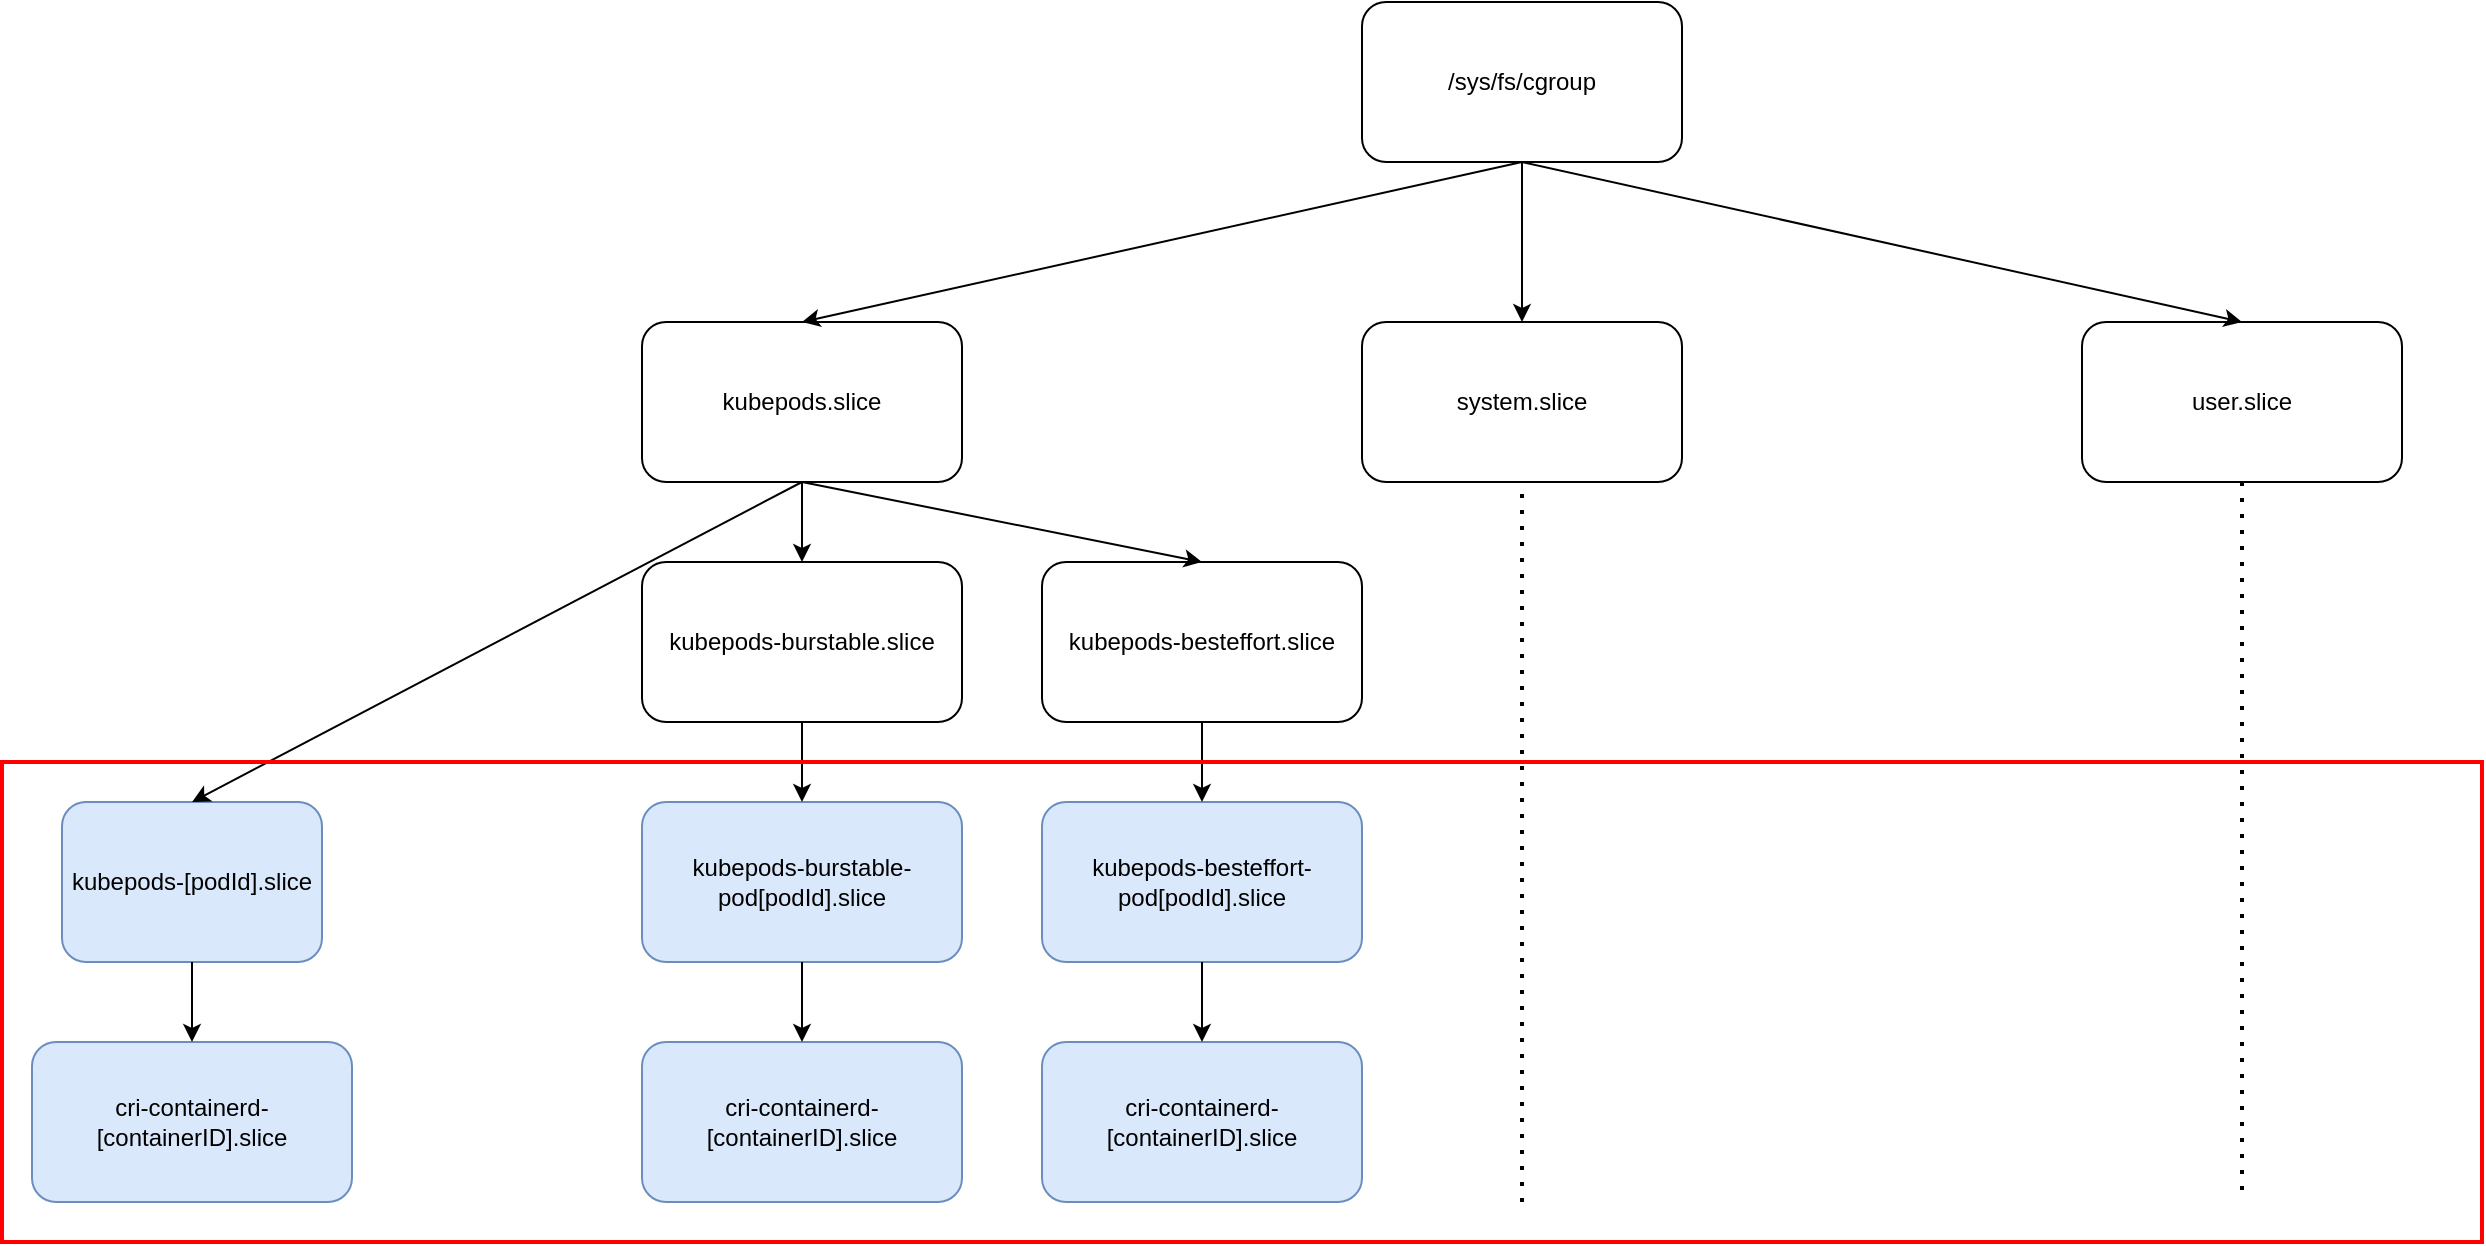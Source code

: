 <mxfile version="26.2.12">
  <diagram name="Page-1" id="VrustT9aQ9iLsQXw1_XP">
    <mxGraphModel dx="2635" dy="1000" grid="1" gridSize="10" guides="1" tooltips="1" connect="1" arrows="1" fold="1" page="1" pageScale="1" pageWidth="850" pageHeight="1100" math="0" shadow="0">
      <root>
        <mxCell id="0" />
        <mxCell id="1" parent="0" />
        <mxCell id="24xS1FKtoK1Pq3YzGILR-1" value="/sys/fs/cgroup" style="rounded=1;whiteSpace=wrap;html=1;" parent="1" vertex="1">
          <mxGeometry x="640" y="40" width="160" height="80" as="geometry" />
        </mxCell>
        <mxCell id="24xS1FKtoK1Pq3YzGILR-4" value="kubepods.slice" style="rounded=1;whiteSpace=wrap;html=1;" parent="1" vertex="1">
          <mxGeometry x="280" y="200" width="160" height="80" as="geometry" />
        </mxCell>
        <mxCell id="24xS1FKtoK1Pq3YzGILR-7" value="kubepods-burstable.slice" style="rounded=1;whiteSpace=wrap;html=1;" parent="1" vertex="1">
          <mxGeometry x="280" y="320" width="160" height="80" as="geometry" />
        </mxCell>
        <mxCell id="24xS1FKtoK1Pq3YzGILR-8" value="kubepods-besteffort.slice" style="rounded=1;whiteSpace=wrap;html=1;" parent="1" vertex="1">
          <mxGeometry x="480" y="320" width="160" height="80" as="geometry" />
        </mxCell>
        <mxCell id="24xS1FKtoK1Pq3YzGILR-9" value="kubepods-burstable-pod[podId].slice" style="rounded=1;whiteSpace=wrap;html=1;fillColor=#dae8fc;strokeColor=#6c8ebf;" parent="1" vertex="1">
          <mxGeometry x="280" y="440" width="160" height="80" as="geometry" />
        </mxCell>
        <mxCell id="24xS1FKtoK1Pq3YzGILR-11" value="kubepods-besteffort-pod[podId].slice" style="rounded=1;whiteSpace=wrap;html=1;fillColor=#dae8fc;strokeColor=#6c8ebf;" parent="1" vertex="1">
          <mxGeometry x="480" y="440" width="160" height="80" as="geometry" />
        </mxCell>
        <mxCell id="24xS1FKtoK1Pq3YzGILR-13" value="cri-containerd-[containerID].slice" style="rounded=1;whiteSpace=wrap;html=1;fillColor=#dae8fc;strokeColor=#6c8ebf;" parent="1" vertex="1">
          <mxGeometry x="280" y="560" width="160" height="80" as="geometry" />
        </mxCell>
        <mxCell id="24xS1FKtoK1Pq3YzGILR-14" value="cri-containerd-[containerID].slice" style="rounded=1;whiteSpace=wrap;html=1;fillColor=#dae8fc;strokeColor=#6c8ebf;" parent="1" vertex="1">
          <mxGeometry x="480" y="560" width="160" height="80" as="geometry" />
        </mxCell>
        <mxCell id="24xS1FKtoK1Pq3YzGILR-15" value="" style="endArrow=classic;html=1;rounded=0;exitX=0.5;exitY=1;exitDx=0;exitDy=0;entryX=0.5;entryY=0;entryDx=0;entryDy=0;" parent="1" source="24xS1FKtoK1Pq3YzGILR-1" target="24xS1FKtoK1Pq3YzGILR-4" edge="1">
          <mxGeometry width="50" height="50" relative="1" as="geometry">
            <mxPoint x="320" y="310" as="sourcePoint" />
            <mxPoint x="370" y="260" as="targetPoint" />
          </mxGeometry>
        </mxCell>
        <mxCell id="24xS1FKtoK1Pq3YzGILR-16" value="" style="endArrow=classic;html=1;rounded=0;exitX=0.5;exitY=1;exitDx=0;exitDy=0;entryX=0.5;entryY=0;entryDx=0;entryDy=0;" parent="1" source="24xS1FKtoK1Pq3YzGILR-4" target="24xS1FKtoK1Pq3YzGILR-7" edge="1">
          <mxGeometry width="50" height="50" relative="1" as="geometry">
            <mxPoint x="320" y="310" as="sourcePoint" />
            <mxPoint x="370" y="260" as="targetPoint" />
          </mxGeometry>
        </mxCell>
        <mxCell id="24xS1FKtoK1Pq3YzGILR-17" value="" style="endArrow=classic;html=1;rounded=0;exitX=0.5;exitY=1;exitDx=0;exitDy=0;entryX=0.5;entryY=0;entryDx=0;entryDy=0;" parent="1" source="24xS1FKtoK1Pq3YzGILR-4" target="24xS1FKtoK1Pq3YzGILR-8" edge="1">
          <mxGeometry width="50" height="50" relative="1" as="geometry">
            <mxPoint x="320" y="310" as="sourcePoint" />
            <mxPoint x="370" y="260" as="targetPoint" />
          </mxGeometry>
        </mxCell>
        <mxCell id="24xS1FKtoK1Pq3YzGILR-18" value="" style="endArrow=classic;html=1;rounded=0;exitX=0.5;exitY=1;exitDx=0;exitDy=0;entryX=0.5;entryY=0;entryDx=0;entryDy=0;" parent="1" source="24xS1FKtoK1Pq3YzGILR-7" target="24xS1FKtoK1Pq3YzGILR-9" edge="1">
          <mxGeometry width="50" height="50" relative="1" as="geometry">
            <mxPoint x="320" y="350" as="sourcePoint" />
            <mxPoint x="370" y="300" as="targetPoint" />
          </mxGeometry>
        </mxCell>
        <mxCell id="24xS1FKtoK1Pq3YzGILR-19" value="" style="endArrow=classic;html=1;rounded=0;exitX=0.5;exitY=1;exitDx=0;exitDy=0;" parent="1" source="24xS1FKtoK1Pq3YzGILR-8" target="24xS1FKtoK1Pq3YzGILR-11" edge="1">
          <mxGeometry width="50" height="50" relative="1" as="geometry">
            <mxPoint x="320" y="400" as="sourcePoint" />
            <mxPoint x="370" y="350" as="targetPoint" />
          </mxGeometry>
        </mxCell>
        <mxCell id="24xS1FKtoK1Pq3YzGILR-20" value="" style="endArrow=classic;html=1;rounded=0;exitX=0.5;exitY=1;exitDx=0;exitDy=0;entryX=0.5;entryY=0;entryDx=0;entryDy=0;" parent="1" source="24xS1FKtoK1Pq3YzGILR-9" target="24xS1FKtoK1Pq3YzGILR-13" edge="1">
          <mxGeometry width="50" height="50" relative="1" as="geometry">
            <mxPoint x="320" y="510" as="sourcePoint" />
            <mxPoint x="370" y="460" as="targetPoint" />
          </mxGeometry>
        </mxCell>
        <mxCell id="24xS1FKtoK1Pq3YzGILR-21" value="" style="endArrow=classic;html=1;rounded=0;exitX=0.5;exitY=1;exitDx=0;exitDy=0;entryX=0.5;entryY=0;entryDx=0;entryDy=0;" parent="1" source="24xS1FKtoK1Pq3YzGILR-11" target="24xS1FKtoK1Pq3YzGILR-14" edge="1">
          <mxGeometry width="50" height="50" relative="1" as="geometry">
            <mxPoint x="320" y="510" as="sourcePoint" />
            <mxPoint x="370" y="460" as="targetPoint" />
          </mxGeometry>
        </mxCell>
        <mxCell id="24xS1FKtoK1Pq3YzGILR-22" value="system.slice" style="rounded=1;whiteSpace=wrap;html=1;" parent="1" vertex="1">
          <mxGeometry x="640" y="200" width="160" height="80" as="geometry" />
        </mxCell>
        <mxCell id="24xS1FKtoK1Pq3YzGILR-23" value="" style="endArrow=classic;html=1;rounded=0;exitX=0.5;exitY=1;exitDx=0;exitDy=0;" parent="1" source="24xS1FKtoK1Pq3YzGILR-1" target="24xS1FKtoK1Pq3YzGILR-22" edge="1">
          <mxGeometry width="50" height="50" relative="1" as="geometry">
            <mxPoint x="820" y="340" as="sourcePoint" />
            <mxPoint x="870" y="290" as="targetPoint" />
          </mxGeometry>
        </mxCell>
        <mxCell id="24xS1FKtoK1Pq3YzGILR-24" value="user.slice" style="rounded=1;whiteSpace=wrap;html=1;" parent="1" vertex="1">
          <mxGeometry x="1000" y="200" width="160" height="80" as="geometry" />
        </mxCell>
        <mxCell id="24xS1FKtoK1Pq3YzGILR-25" value="" style="endArrow=classic;html=1;rounded=0;exitX=0.5;exitY=1;exitDx=0;exitDy=0;entryX=0.5;entryY=0;entryDx=0;entryDy=0;" parent="1" source="24xS1FKtoK1Pq3YzGILR-1" target="24xS1FKtoK1Pq3YzGILR-24" edge="1">
          <mxGeometry width="50" height="50" relative="1" as="geometry">
            <mxPoint x="720" y="330" as="sourcePoint" />
            <mxPoint x="770" y="280" as="targetPoint" />
          </mxGeometry>
        </mxCell>
        <mxCell id="24xS1FKtoK1Pq3YzGILR-26" value="" style="endArrow=none;dashed=1;html=1;dashPattern=1 3;strokeWidth=2;rounded=0;entryX=0.5;entryY=1;entryDx=0;entryDy=0;" parent="1" target="24xS1FKtoK1Pq3YzGILR-22" edge="1">
          <mxGeometry width="50" height="50" relative="1" as="geometry">
            <mxPoint x="720" y="640" as="sourcePoint" />
            <mxPoint x="660" y="380" as="targetPoint" />
          </mxGeometry>
        </mxCell>
        <mxCell id="24xS1FKtoK1Pq3YzGILR-27" value="" style="endArrow=none;dashed=1;html=1;dashPattern=1 3;strokeWidth=2;rounded=0;exitX=0.5;exitY=1;exitDx=0;exitDy=0;" parent="1" source="24xS1FKtoK1Pq3YzGILR-24" edge="1">
          <mxGeometry width="50" height="50" relative="1" as="geometry">
            <mxPoint x="610" y="430" as="sourcePoint" />
            <mxPoint x="1080" y="640" as="targetPoint" />
          </mxGeometry>
        </mxCell>
        <mxCell id="24xS1FKtoK1Pq3YzGILR-28" value="kubepods-[podId].slice" style="rounded=1;whiteSpace=wrap;html=1;fillColor=#dae8fc;strokeColor=#6c8ebf;" parent="1" vertex="1">
          <mxGeometry x="-10" y="440" width="130" height="80" as="geometry" />
        </mxCell>
        <mxCell id="24xS1FKtoK1Pq3YzGILR-29" value="" style="endArrow=classic;html=1;rounded=0;exitX=0.5;exitY=1;exitDx=0;exitDy=0;entryX=0.5;entryY=0;entryDx=0;entryDy=0;" parent="1" source="24xS1FKtoK1Pq3YzGILR-4" target="24xS1FKtoK1Pq3YzGILR-28" edge="1">
          <mxGeometry width="50" height="50" relative="1" as="geometry">
            <mxPoint x="520" y="430" as="sourcePoint" />
            <mxPoint x="570" y="380" as="targetPoint" />
          </mxGeometry>
        </mxCell>
        <mxCell id="u81XuuetXmTG_5yvI7nN-1" value="cri-containerd-[containerID].slice" style="rounded=1;whiteSpace=wrap;html=1;fillColor=#dae8fc;strokeColor=#6c8ebf;" parent="1" vertex="1">
          <mxGeometry x="-25" y="560" width="160" height="80" as="geometry" />
        </mxCell>
        <mxCell id="u81XuuetXmTG_5yvI7nN-2" value="" style="endArrow=classic;html=1;rounded=0;exitX=0.5;exitY=1;exitDx=0;exitDy=0;entryX=0.5;entryY=0;entryDx=0;entryDy=0;" parent="1" source="24xS1FKtoK1Pq3YzGILR-28" target="u81XuuetXmTG_5yvI7nN-1" edge="1">
          <mxGeometry width="50" height="50" relative="1" as="geometry">
            <mxPoint x="340" y="470" as="sourcePoint" />
            <mxPoint x="390" y="420" as="targetPoint" />
          </mxGeometry>
        </mxCell>
        <mxCell id="u81XuuetXmTG_5yvI7nN-4" value="" style="rounded=0;whiteSpace=wrap;html=1;fillColor=none;strokeColor=light-dark(#FF0000,#EDEDED);glass=0;shadow=0;strokeWidth=2;" parent="1" vertex="1">
          <mxGeometry x="-40" y="420" width="1240" height="240" as="geometry" />
        </mxCell>
      </root>
    </mxGraphModel>
  </diagram>
</mxfile>

